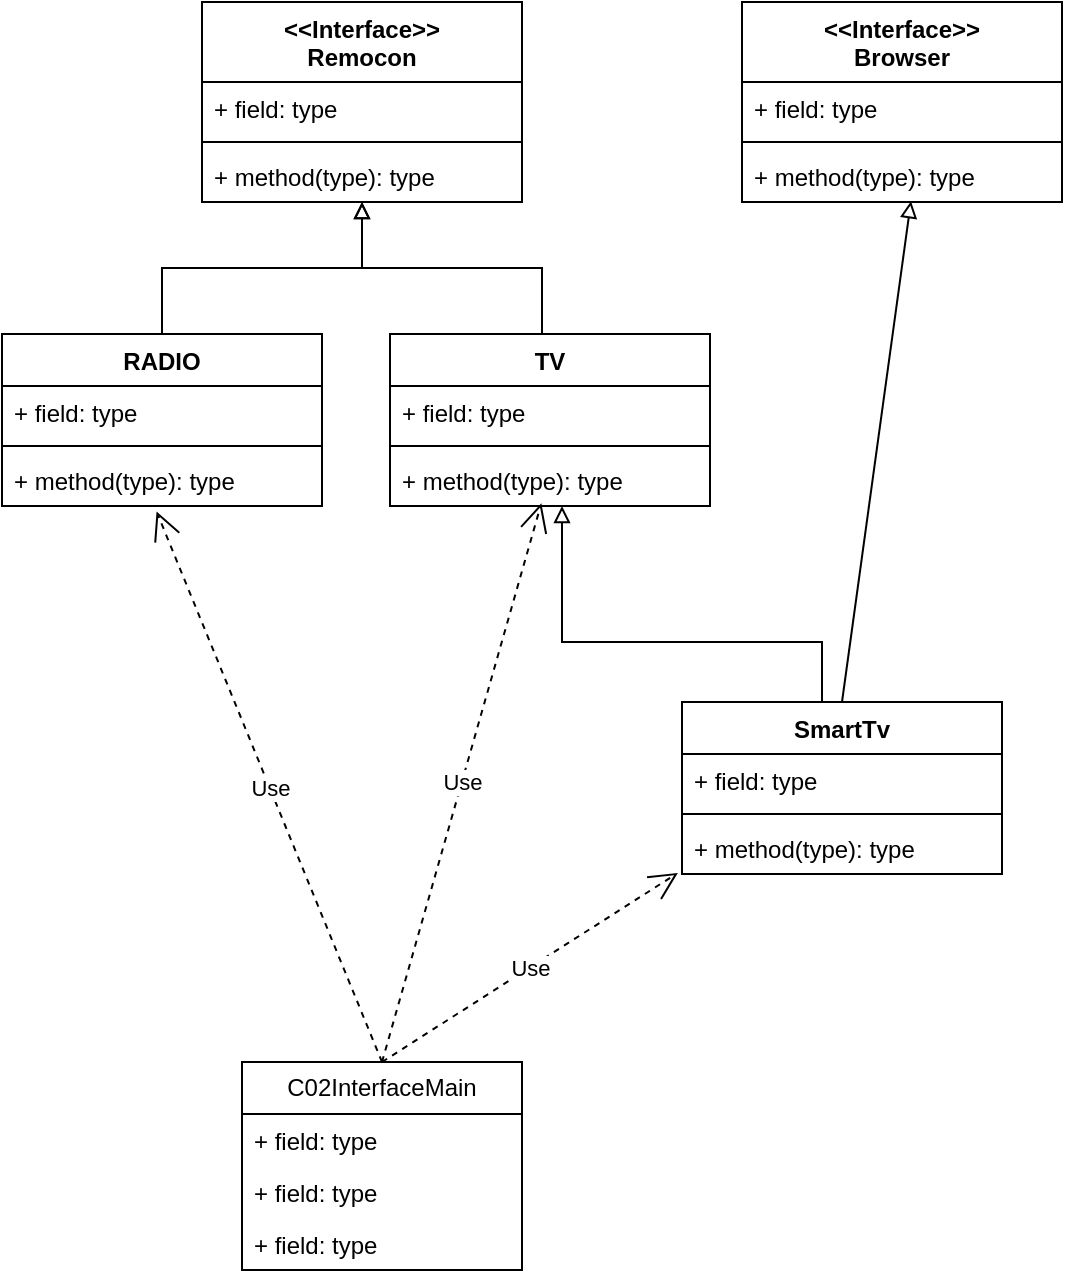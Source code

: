 <mxfile version="24.7.17">
  <diagram id="C5RBs43oDa-KdzZeNtuy" name="Page-1">
    <mxGraphModel dx="1418" dy="878" grid="1" gridSize="10" guides="1" tooltips="1" connect="1" arrows="1" fold="1" page="1" pageScale="1" pageWidth="827" pageHeight="1169" math="0" shadow="0">
      <root>
        <mxCell id="WIyWlLk6GJQsqaUBKTNV-0" />
        <mxCell id="WIyWlLk6GJQsqaUBKTNV-1" parent="WIyWlLk6GJQsqaUBKTNV-0" />
        <mxCell id="QGiINKbrUAZOZgPT7KWG-12" value="" style="edgeStyle=orthogonalEdgeStyle;rounded=0;orthogonalLoop=1;jettySize=auto;html=1;endArrow=none;endFill=0;startArrow=block;startFill=0;" parent="WIyWlLk6GJQsqaUBKTNV-1" source="QGiINKbrUAZOZgPT7KWG-0" target="QGiINKbrUAZOZgPT7KWG-8" edge="1">
          <mxGeometry relative="1" as="geometry" />
        </mxCell>
        <mxCell id="QGiINKbrUAZOZgPT7KWG-0" value="&lt;div&gt;&amp;lt;&amp;lt;Interface&amp;gt;&amp;gt;&lt;/div&gt;Remocon" style="swimlane;fontStyle=1;align=center;verticalAlign=top;childLayout=stackLayout;horizontal=1;startSize=40;horizontalStack=0;resizeParent=1;resizeParentMax=0;resizeLast=0;collapsible=1;marginBottom=0;whiteSpace=wrap;html=1;" parent="WIyWlLk6GJQsqaUBKTNV-1" vertex="1">
          <mxGeometry x="240" y="90" width="160" height="100" as="geometry" />
        </mxCell>
        <mxCell id="QGiINKbrUAZOZgPT7KWG-1" value="+ field: type" style="text;strokeColor=none;fillColor=none;align=left;verticalAlign=top;spacingLeft=4;spacingRight=4;overflow=hidden;rotatable=0;points=[[0,0.5],[1,0.5]];portConstraint=eastwest;whiteSpace=wrap;html=1;" parent="QGiINKbrUAZOZgPT7KWG-0" vertex="1">
          <mxGeometry y="40" width="160" height="26" as="geometry" />
        </mxCell>
        <mxCell id="QGiINKbrUAZOZgPT7KWG-2" value="" style="line;strokeWidth=1;fillColor=none;align=left;verticalAlign=middle;spacingTop=-1;spacingLeft=3;spacingRight=3;rotatable=0;labelPosition=right;points=[];portConstraint=eastwest;strokeColor=inherit;" parent="QGiINKbrUAZOZgPT7KWG-0" vertex="1">
          <mxGeometry y="66" width="160" height="8" as="geometry" />
        </mxCell>
        <mxCell id="QGiINKbrUAZOZgPT7KWG-3" value="+ method(type): type" style="text;strokeColor=none;fillColor=none;align=left;verticalAlign=top;spacingLeft=4;spacingRight=4;overflow=hidden;rotatable=0;points=[[0,0.5],[1,0.5]];portConstraint=eastwest;whiteSpace=wrap;html=1;" parent="QGiINKbrUAZOZgPT7KWG-0" vertex="1">
          <mxGeometry y="74" width="160" height="26" as="geometry" />
        </mxCell>
        <mxCell id="QGiINKbrUAZOZgPT7KWG-4" value="&lt;div&gt;&amp;lt;&amp;lt;Interface&amp;gt;&amp;gt;&lt;/div&gt;Browser" style="swimlane;fontStyle=1;align=center;verticalAlign=top;childLayout=stackLayout;horizontal=1;startSize=40;horizontalStack=0;resizeParent=1;resizeParentMax=0;resizeLast=0;collapsible=1;marginBottom=0;whiteSpace=wrap;html=1;" parent="WIyWlLk6GJQsqaUBKTNV-1" vertex="1">
          <mxGeometry x="510" y="90" width="160" height="100" as="geometry" />
        </mxCell>
        <mxCell id="QGiINKbrUAZOZgPT7KWG-5" value="+ field: type" style="text;strokeColor=none;fillColor=none;align=left;verticalAlign=top;spacingLeft=4;spacingRight=4;overflow=hidden;rotatable=0;points=[[0,0.5],[1,0.5]];portConstraint=eastwest;whiteSpace=wrap;html=1;" parent="QGiINKbrUAZOZgPT7KWG-4" vertex="1">
          <mxGeometry y="40" width="160" height="26" as="geometry" />
        </mxCell>
        <mxCell id="QGiINKbrUAZOZgPT7KWG-6" value="" style="line;strokeWidth=1;fillColor=none;align=left;verticalAlign=middle;spacingTop=-1;spacingLeft=3;spacingRight=3;rotatable=0;labelPosition=right;points=[];portConstraint=eastwest;strokeColor=inherit;" parent="QGiINKbrUAZOZgPT7KWG-4" vertex="1">
          <mxGeometry y="66" width="160" height="8" as="geometry" />
        </mxCell>
        <mxCell id="QGiINKbrUAZOZgPT7KWG-7" value="+ method(type): type" style="text;strokeColor=none;fillColor=none;align=left;verticalAlign=top;spacingLeft=4;spacingRight=4;overflow=hidden;rotatable=0;points=[[0,0.5],[1,0.5]];portConstraint=eastwest;whiteSpace=wrap;html=1;" parent="QGiINKbrUAZOZgPT7KWG-4" vertex="1">
          <mxGeometry y="74" width="160" height="26" as="geometry" />
        </mxCell>
        <mxCell id="QGiINKbrUAZOZgPT7KWG-8" value="RADIO" style="swimlane;fontStyle=1;align=center;verticalAlign=top;childLayout=stackLayout;horizontal=1;startSize=26;horizontalStack=0;resizeParent=1;resizeParentMax=0;resizeLast=0;collapsible=1;marginBottom=0;whiteSpace=wrap;html=1;" parent="WIyWlLk6GJQsqaUBKTNV-1" vertex="1">
          <mxGeometry x="140" y="256" width="160" height="86" as="geometry" />
        </mxCell>
        <mxCell id="QGiINKbrUAZOZgPT7KWG-9" value="+ field: type" style="text;strokeColor=none;fillColor=none;align=left;verticalAlign=top;spacingLeft=4;spacingRight=4;overflow=hidden;rotatable=0;points=[[0,0.5],[1,0.5]];portConstraint=eastwest;whiteSpace=wrap;html=1;" parent="QGiINKbrUAZOZgPT7KWG-8" vertex="1">
          <mxGeometry y="26" width="160" height="26" as="geometry" />
        </mxCell>
        <mxCell id="QGiINKbrUAZOZgPT7KWG-10" value="" style="line;strokeWidth=1;fillColor=none;align=left;verticalAlign=middle;spacingTop=-1;spacingLeft=3;spacingRight=3;rotatable=0;labelPosition=right;points=[];portConstraint=eastwest;strokeColor=inherit;" parent="QGiINKbrUAZOZgPT7KWG-8" vertex="1">
          <mxGeometry y="52" width="160" height="8" as="geometry" />
        </mxCell>
        <mxCell id="QGiINKbrUAZOZgPT7KWG-11" value="+ method(type): type" style="text;strokeColor=none;fillColor=none;align=left;verticalAlign=top;spacingLeft=4;spacingRight=4;overflow=hidden;rotatable=0;points=[[0,0.5],[1,0.5]];portConstraint=eastwest;whiteSpace=wrap;html=1;" parent="QGiINKbrUAZOZgPT7KWG-8" vertex="1">
          <mxGeometry y="60" width="160" height="26" as="geometry" />
        </mxCell>
        <mxCell id="QGiINKbrUAZOZgPT7KWG-17" value="" style="edgeStyle=orthogonalEdgeStyle;rounded=0;orthogonalLoop=1;jettySize=auto;html=1;endArrow=block;endFill=0;" parent="WIyWlLk6GJQsqaUBKTNV-1" source="QGiINKbrUAZOZgPT7KWG-13" target="QGiINKbrUAZOZgPT7KWG-3" edge="1">
          <mxGeometry relative="1" as="geometry">
            <Array as="points">
              <mxPoint x="410" y="223" />
              <mxPoint x="320" y="223" />
            </Array>
          </mxGeometry>
        </mxCell>
        <mxCell id="QGiINKbrUAZOZgPT7KWG-13" value="TV" style="swimlane;fontStyle=1;align=center;verticalAlign=top;childLayout=stackLayout;horizontal=1;startSize=26;horizontalStack=0;resizeParent=1;resizeParentMax=0;resizeLast=0;collapsible=1;marginBottom=0;whiteSpace=wrap;html=1;" parent="WIyWlLk6GJQsqaUBKTNV-1" vertex="1">
          <mxGeometry x="334" y="256" width="160" height="86" as="geometry" />
        </mxCell>
        <mxCell id="QGiINKbrUAZOZgPT7KWG-14" value="+ field: type" style="text;strokeColor=none;fillColor=none;align=left;verticalAlign=top;spacingLeft=4;spacingRight=4;overflow=hidden;rotatable=0;points=[[0,0.5],[1,0.5]];portConstraint=eastwest;whiteSpace=wrap;html=1;" parent="QGiINKbrUAZOZgPT7KWG-13" vertex="1">
          <mxGeometry y="26" width="160" height="26" as="geometry" />
        </mxCell>
        <mxCell id="QGiINKbrUAZOZgPT7KWG-15" value="" style="line;strokeWidth=1;fillColor=none;align=left;verticalAlign=middle;spacingTop=-1;spacingLeft=3;spacingRight=3;rotatable=0;labelPosition=right;points=[];portConstraint=eastwest;strokeColor=inherit;" parent="QGiINKbrUAZOZgPT7KWG-13" vertex="1">
          <mxGeometry y="52" width="160" height="8" as="geometry" />
        </mxCell>
        <mxCell id="QGiINKbrUAZOZgPT7KWG-16" value="+ method(type): type" style="text;strokeColor=none;fillColor=none;align=left;verticalAlign=top;spacingLeft=4;spacingRight=4;overflow=hidden;rotatable=0;points=[[0,0.5],[1,0.5]];portConstraint=eastwest;whiteSpace=wrap;html=1;" parent="QGiINKbrUAZOZgPT7KWG-13" vertex="1">
          <mxGeometry y="60" width="160" height="26" as="geometry" />
        </mxCell>
        <mxCell id="QGiINKbrUAZOZgPT7KWG-24" value="" style="edgeStyle=orthogonalEdgeStyle;rounded=0;orthogonalLoop=1;jettySize=auto;html=1;endArrow=block;endFill=0;" parent="WIyWlLk6GJQsqaUBKTNV-1" source="QGiINKbrUAZOZgPT7KWG-20" target="QGiINKbrUAZOZgPT7KWG-16" edge="1">
          <mxGeometry relative="1" as="geometry">
            <mxPoint x="550" y="440" as="sourcePoint" />
            <Array as="points">
              <mxPoint x="550" y="410" />
              <mxPoint x="420" y="410" />
            </Array>
          </mxGeometry>
        </mxCell>
        <mxCell id="QGiINKbrUAZOZgPT7KWG-20" value="SmartTv" style="swimlane;fontStyle=1;align=center;verticalAlign=top;childLayout=stackLayout;horizontal=1;startSize=26;horizontalStack=0;resizeParent=1;resizeParentMax=0;resizeLast=0;collapsible=1;marginBottom=0;whiteSpace=wrap;html=1;" parent="WIyWlLk6GJQsqaUBKTNV-1" vertex="1">
          <mxGeometry x="480" y="440" width="160" height="86" as="geometry" />
        </mxCell>
        <mxCell id="QGiINKbrUAZOZgPT7KWG-21" value="+ field: type" style="text;strokeColor=none;fillColor=none;align=left;verticalAlign=top;spacingLeft=4;spacingRight=4;overflow=hidden;rotatable=0;points=[[0,0.5],[1,0.5]];portConstraint=eastwest;whiteSpace=wrap;html=1;" parent="QGiINKbrUAZOZgPT7KWG-20" vertex="1">
          <mxGeometry y="26" width="160" height="26" as="geometry" />
        </mxCell>
        <mxCell id="QGiINKbrUAZOZgPT7KWG-22" value="" style="line;strokeWidth=1;fillColor=none;align=left;verticalAlign=middle;spacingTop=-1;spacingLeft=3;spacingRight=3;rotatable=0;labelPosition=right;points=[];portConstraint=eastwest;strokeColor=inherit;" parent="QGiINKbrUAZOZgPT7KWG-20" vertex="1">
          <mxGeometry y="52" width="160" height="8" as="geometry" />
        </mxCell>
        <mxCell id="QGiINKbrUAZOZgPT7KWG-23" value="+ method(type): type" style="text;strokeColor=none;fillColor=none;align=left;verticalAlign=top;spacingLeft=4;spacingRight=4;overflow=hidden;rotatable=0;points=[[0,0.5],[1,0.5]];portConstraint=eastwest;whiteSpace=wrap;html=1;" parent="QGiINKbrUAZOZgPT7KWG-20" vertex="1">
          <mxGeometry y="60" width="160" height="26" as="geometry" />
        </mxCell>
        <mxCell id="QGiINKbrUAZOZgPT7KWG-25" value="" style="endArrow=block;html=1;rounded=0;entryX=0.528;entryY=0.984;entryDx=0;entryDy=0;entryPerimeter=0;exitX=0.5;exitY=0;exitDx=0;exitDy=0;endFill=0;" parent="WIyWlLk6GJQsqaUBKTNV-1" source="QGiINKbrUAZOZgPT7KWG-20" target="QGiINKbrUAZOZgPT7KWG-7" edge="1">
          <mxGeometry width="50" height="50" relative="1" as="geometry">
            <mxPoint x="380" y="350" as="sourcePoint" />
            <mxPoint x="430" y="300" as="targetPoint" />
          </mxGeometry>
        </mxCell>
        <mxCell id="QGiINKbrUAZOZgPT7KWG-26" value="C02InterfaceMain" style="swimlane;fontStyle=0;childLayout=stackLayout;horizontal=1;startSize=26;fillColor=none;horizontalStack=0;resizeParent=1;resizeParentMax=0;resizeLast=0;collapsible=1;marginBottom=0;whiteSpace=wrap;html=1;" parent="WIyWlLk6GJQsqaUBKTNV-1" vertex="1">
          <mxGeometry x="260" y="620" width="140" height="104" as="geometry" />
        </mxCell>
        <mxCell id="QGiINKbrUAZOZgPT7KWG-27" value="+ field: type" style="text;strokeColor=none;fillColor=none;align=left;verticalAlign=top;spacingLeft=4;spacingRight=4;overflow=hidden;rotatable=0;points=[[0,0.5],[1,0.5]];portConstraint=eastwest;whiteSpace=wrap;html=1;" parent="QGiINKbrUAZOZgPT7KWG-26" vertex="1">
          <mxGeometry y="26" width="140" height="26" as="geometry" />
        </mxCell>
        <mxCell id="QGiINKbrUAZOZgPT7KWG-28" value="+ field: type" style="text;strokeColor=none;fillColor=none;align=left;verticalAlign=top;spacingLeft=4;spacingRight=4;overflow=hidden;rotatable=0;points=[[0,0.5],[1,0.5]];portConstraint=eastwest;whiteSpace=wrap;html=1;" parent="QGiINKbrUAZOZgPT7KWG-26" vertex="1">
          <mxGeometry y="52" width="140" height="26" as="geometry" />
        </mxCell>
        <mxCell id="QGiINKbrUAZOZgPT7KWG-29" value="+ field: type" style="text;strokeColor=none;fillColor=none;align=left;verticalAlign=top;spacingLeft=4;spacingRight=4;overflow=hidden;rotatable=0;points=[[0,0.5],[1,0.5]];portConstraint=eastwest;whiteSpace=wrap;html=1;" parent="QGiINKbrUAZOZgPT7KWG-26" vertex="1">
          <mxGeometry y="78" width="140" height="26" as="geometry" />
        </mxCell>
        <mxCell id="QGiINKbrUAZOZgPT7KWG-30" value="Use" style="endArrow=open;endSize=12;dashed=1;html=1;rounded=0;entryX=0.483;entryY=1.106;entryDx=0;entryDy=0;entryPerimeter=0;" parent="WIyWlLk6GJQsqaUBKTNV-1" target="QGiINKbrUAZOZgPT7KWG-11" edge="1">
          <mxGeometry width="160" relative="1" as="geometry">
            <mxPoint x="330" y="620" as="sourcePoint" />
            <mxPoint x="480" y="530" as="targetPoint" />
          </mxGeometry>
        </mxCell>
        <mxCell id="QGiINKbrUAZOZgPT7KWG-31" value="Use" style="endArrow=open;endSize=12;dashed=1;html=1;rounded=0;entryX=0.473;entryY=0.947;entryDx=0;entryDy=0;entryPerimeter=0;exitX=0.5;exitY=0;exitDx=0;exitDy=0;" parent="WIyWlLk6GJQsqaUBKTNV-1" source="QGiINKbrUAZOZgPT7KWG-26" target="QGiINKbrUAZOZgPT7KWG-16" edge="1">
          <mxGeometry width="160" relative="1" as="geometry">
            <mxPoint x="331" y="627" as="sourcePoint" />
            <mxPoint x="227" y="355" as="targetPoint" />
          </mxGeometry>
        </mxCell>
        <mxCell id="QGiINKbrUAZOZgPT7KWG-32" value="Use" style="endArrow=open;endSize=12;dashed=1;html=1;rounded=0;entryX=-0.013;entryY=0.979;entryDx=0;entryDy=0;entryPerimeter=0;exitX=0.5;exitY=0;exitDx=0;exitDy=0;" parent="WIyWlLk6GJQsqaUBKTNV-1" source="QGiINKbrUAZOZgPT7KWG-26" target="QGiINKbrUAZOZgPT7KWG-23" edge="1">
          <mxGeometry width="160" relative="1" as="geometry">
            <mxPoint x="340" y="630" as="sourcePoint" />
            <mxPoint x="420" y="351" as="targetPoint" />
          </mxGeometry>
        </mxCell>
      </root>
    </mxGraphModel>
  </diagram>
</mxfile>
